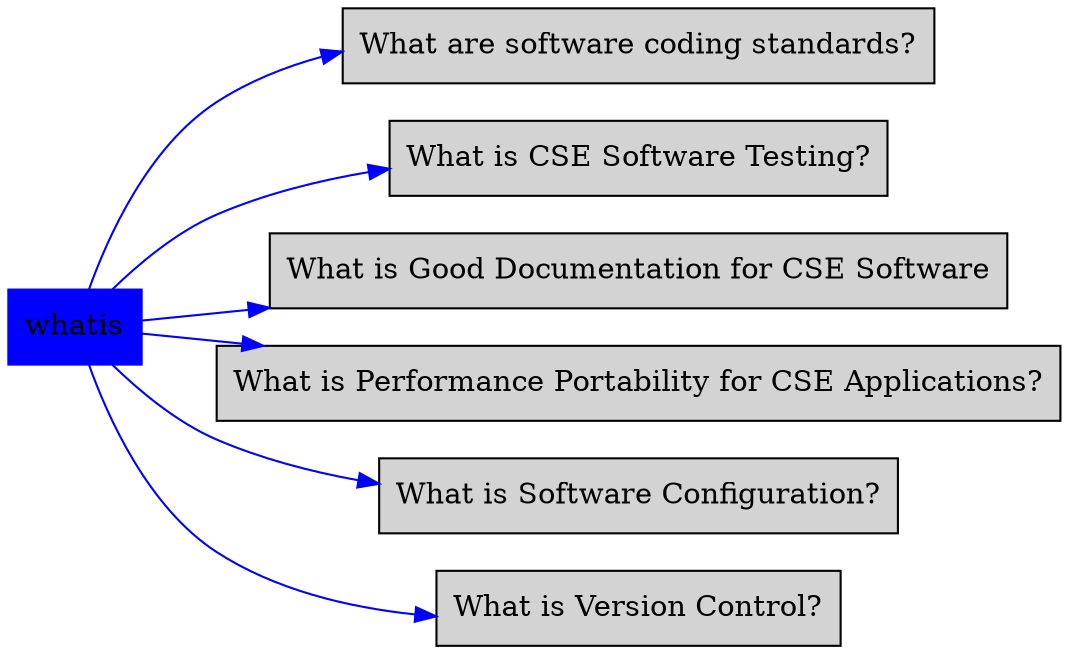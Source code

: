 digraph bettersoftware {
            rankdir = LR;
            ratio = fill;
            node [style=filled];
            node [shape = box];
"whatis" [colorscheme="svg" color="blue"];
"whatis" ->  "WhatAreSwCodingStandards.md" [colorscheme="svg" color="blue"];
"WhatAreSwCodingStandards.md" [label="What are software coding standards?" URL="http://bss.parallactic.com/resources/what-are-software-coding-standards?"]
"whatis" ->  "WhatIsCseSwTesting.md" [colorscheme="svg" color="blue"];
"WhatIsCseSwTesting.md" [label="What is CSE Software Testing?" URL="http://bss.parallactic.com/resources/what-is-cse-software-testing?"]
"whatis" ->  "WhatIsGoodDocumentation.md" [colorscheme="svg" color="blue"];
"WhatIsGoodDocumentation.md" [label="What is Good Documentation for CSE Software" URL="http://bss.parallactic.com/resources/what-is-good-documentation-for-cse-software"]
"whatis" ->  "WhatIsPerfPortabilityForCseApps.md" [colorscheme="svg" color="blue"];
"WhatIsPerfPortabilityForCseApps.md" [label="What is Performance Portability for CSE Applications?" URL="http://bss.parallactic.com/resources/what-is-performance-portability-for-cse-applications?"]
"whatis" ->  "WhatIsSwConfiguration.md" [colorscheme="svg" color="blue"];
"WhatIsSwConfiguration.md" [label="What is Software Configuration?" URL="http://bss.parallactic.com/resources/what-is-software-configuration?"]
"whatis" ->  "WhatIsVersionControl.md" [colorscheme="svg" color="blue"];
"WhatIsVersionControl.md" [label="What is Version Control?" URL="http://bss.parallactic.com/resources/what-is-version-control?"]
}